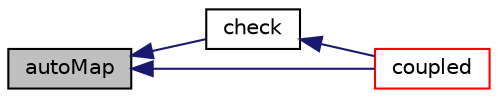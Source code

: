 digraph "autoMap"
{
  bgcolor="transparent";
  edge [fontname="Helvetica",fontsize="10",labelfontname="Helvetica",labelfontsize="10"];
  node [fontname="Helvetica",fontsize="10",shape=record];
  rankdir="LR";
  Node1 [label="autoMap",height=0.2,width=0.4,color="black", fillcolor="grey75", style="filled", fontcolor="black"];
  Node1 -> Node2 [dir="back",color="midnightblue",fontsize="10",style="solid",fontname="Helvetica"];
  Node2 [label="check",height=0.2,width=0.4,color="black",URL="$a00893.html#ac151c847a411c7b0cc2233abb4c817cf",tooltip="Check fvsPatchField<Type> against given fvsPatchField<Type> "];
  Node2 -> Node3 [dir="back",color="midnightblue",fontsize="10",style="solid",fontname="Helvetica"];
  Node3 [label="coupled",height=0.2,width=0.4,color="red",URL="$a00893.html#acffd678e538fc569f301aacdb4f019b7",tooltip="Return true if this patch field is coupled. "];
  Node1 -> Node3 [dir="back",color="midnightblue",fontsize="10",style="solid",fontname="Helvetica"];
}
